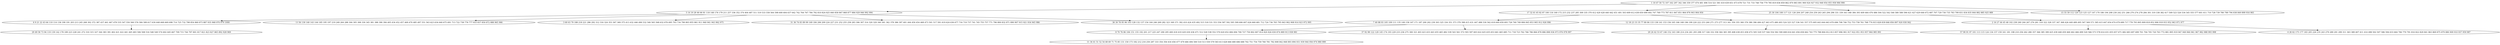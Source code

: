 digraph true_tree {
	"0" -> "1"
	"0" -> "2"
	"0" -> "3"
	"3" -> "4"
	"1" -> "5"
	"1" -> "6"
	"1" -> "7"
	"2" -> "8"
	"1" -> "9"
	"4" -> "10"
	"8" -> "11"
	"0" -> "12"
	"4" -> "13"
	"5" -> "14"
	"2" -> "15"
	"1" -> "16"
	"11" -> "17"
	"15" -> "18"
	"8" -> "19"
	"0" [label="1 10 47 50 72 107 162 297 342 346 359 377 474 481 496 514 521 581 610 639 651 673 678 721 731 733 748 756 779 785 819 836 859 862 870 883 891 900 924 927 932 948 954 955 958 984 990"];
	"1" [label="5 14 19 28 46 66 81 118 148 176 179 211 257 336 352 374 404 487 511 519 533 558 564 598 600 604 637 642 742 764 767 784 792 810 824 825 840 858 867 868 877 884 929 946 992 994"];
	"2" [label="17 32 61 65 82 87 100 116 160 172 215 232 237 285 309 335 370 412 420 428 440 442 451 491 503 609 612 638 650 690 692 747 769 773 787 811 847 851 864 876 903 904 950"];
	"3" [label="25 30 104 108 117 121 126 204 207 248 254 259 263 265 294 296 331 339 343 348 384 393 409 464 476 486 504 522 542 546 580 588 596 621 627 629 646 672 687 707 729 730 735 783 799 831 834 835 844 882 885 925 989"];
	"4" [label="2 16 27 44 45 48 102 238 240 244 267 276 281 318 322 328 337 347 368 426 449 489 495 567 569 571 585 615 647 654 674 679 689 717 778 793 805 809 818 852 906 918 933 952 963 971 977"];
	"5" [label="6 9 21 22 43 64 110 114 136 190 191 203 213 245 268 302 372 387 437 461 467 478 535 547 550 560 576 584 589 617 630 648 668 669 698 714 725 732 798 854 860 873 887 935 968 970 979 1000"];
	"6" [label="13 56 130 140 143 144 185 195 197 219 249 264 288 304 305 308 330 345 381 388 390 394 405 434 452 457 469 470 485 497 551 563 623 634 640 675 691 713 722 738 776 777 833 837 850 872 888 965 966"];
	"7" [label="3 60 63 79 188 218 221 286 292 312 316 324 353 367 369 375 413 432 446 490 532 540 565 568 632 676 695 703 734 790 803 855 861 911 940 941 943 962 975"];
	"8" [label="7 40 88 93 105 109 111 135 149 158 167 171 187 200 202 239 303 325 334 351 373 379 398 415 431 447 488 530 562 618 649 659 693 726 740 749 806 845 853 905 912 926 996"];
	"9" [label="31 36 74 83 89 99 169 184 206 209 224 227 231 252 255 258 283 306 307 314 320 329 340 361 362 378 386 397 401 444 450 454 468 473 501 517 591 619 624 636 677 716 719 737 741 745 755 757 771 796 800 832 871 890 907 915 921 934 945 986"];
	"10" [label="57 90 91 97 101 113 115 124 134 157 159 161 181 198 210 256 262 280 357 366 385 399 425 439 448 459 460 462 466 499 520 566 573 578 614 631 655 657 671 682 683 697 699 701 704 705 720 763 772 881 895 919 947 949 960 961 967 982 988 993 998"];
	"11" [label="8 70 76 86 106 151 155 192 201 217 225 247 290 295 400 418 419 429 430 436 471 512 528 538 552 570 620 652 684 694 700 727 750 802 807 814 820 826 830 874 889 913 938 981"];
	"12" [label="15 55 59 112 120 123 125 127 147 170 186 194 208 230 242 251 266 270 274 278 284 301 319 338 382 417 509 523 526 534 545 555 577 601 611 710 728 739 780 789 794 838 849 899 916 983"];
	"13" [label="4 26 62 175 177 183 205 226 235 243 279 289 291 299 311 363 389 407 411 414 498 502 507 586 594 633 664 706 770 791 816 822 829 841 863 869 875 879 880 909 910 937 959 987"];
	"14" [label="29 49 58 73 94 119 139 142 178 189 223 228 241 272 310 315 327 344 383 391 402 421 422 441 445 483 506 508 516 548 549 574 602 645 667 709 715 744 797 801 817 821 823 827 865 892 928 969"];
	"15" [label="12 18 23 33 35 77 80 84 133 138 141 153 156 165 166 168 196 199 220 222 253 260 271 273 277 313 341 350 355 360 376 380 396 406 427 463 475 480 493 524 525 527 536 541 557 575 605 643 644 663 670 696 708 746 752 753 758 761 768 774 815 828 839 846 856 897 920 930 942"];
	"16" [label="38 39 78 95 96 103 128 132 137 154 164 246 269 282 323 349 371 392 410 424 435 492 515 518 531 553 556 587 592 595 599 606 607 626 660 681 712 724 736 765 795 843 902 908 914 923 972 995"];
	"17" [label="11 34 41 51 52 54 68 69 71 75 85 131 150 173 182 212 216 250 287 333 354 356 416 456 477 479 484 494 500 510 513 559 579 583 613 628 666 680 686 688 702 751 754 759 760 781 782 808 842 848 893 894 931 939 944 956 974 980 999"];
	"18" [label="20 24 42 53 67 146 152 163 180 214 234 261 293 298 317 326 332 358 364 365 395 408 438 453 458 472 505 529 537 544 554 582 590 608 616 641 656 658 662 743 775 788 804 812 813 857 896 901 917 922 951 953 957 964 985 991"];
	"19" [label="37 92 98 122 129 145 174 193 229 233 236 275 300 321 403 423 433 443 455 465 482 539 543 561 572 593 597 603 622 625 635 653 661 665 685 711 718 723 762 766 786 866 878 886 898 936 973 976 978 997"];
}
